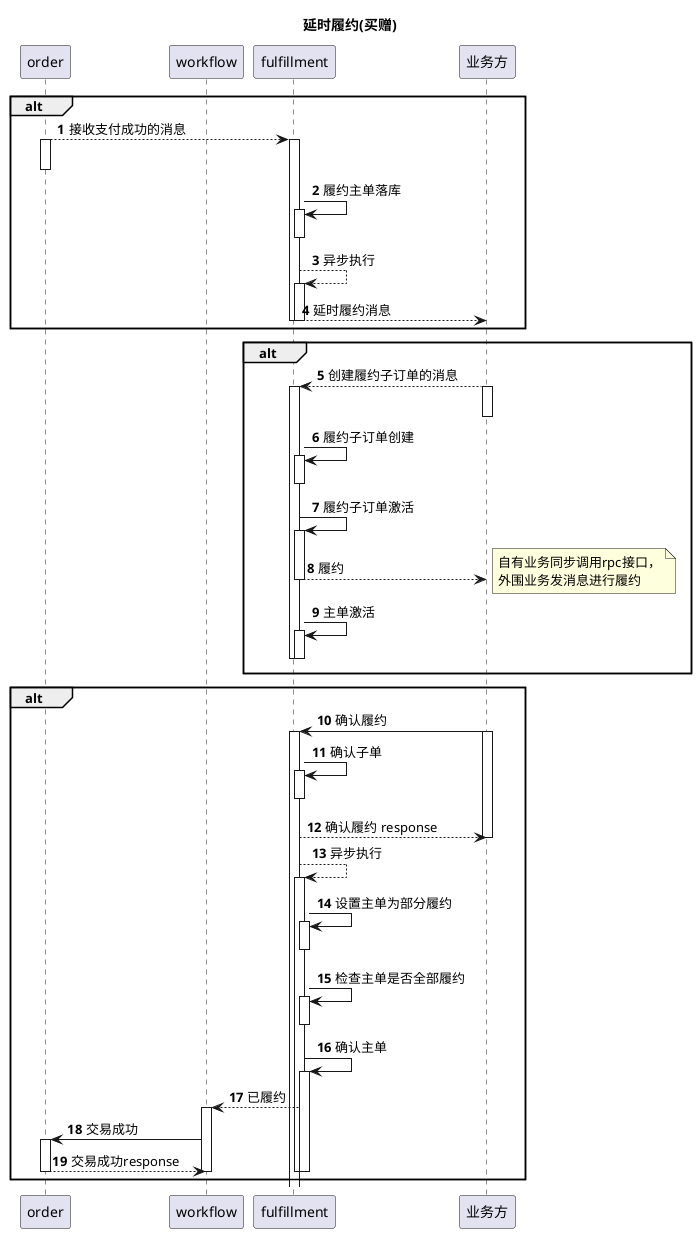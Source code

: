 @startuml
title 延时履约(买赠)
autonumber
participant order
participant workflow
participant fulfillment
participant 业务方

alt
order --> fulfillment:接收支付成功的消息
activate order
deactivate order

activate fulfillment

fulfillment -> fulfillment:履约主单落库
activate fulfillment
deactivate fulfillment

fulfillment --> fulfillment:异步执行
activate fulfillment
fulfillment --> 业务方:延时履约消息
deactivate fulfillment

deactivate fulfillment
end

alt
业务方-->fulfillment:创建履约子订单的消息
activate 业务方
deactivate 业务方

activate fulfillment

fulfillment -> fulfillment:履约子订单创建
activate fulfillment
deactivate fulfillment

fulfillment -> fulfillment:履约子订单激活
activate fulfillment
fulfillment --> 业务方:履约
note right
自有业务同步调用rpc接口，
外围业务发消息进行履约
end note
deactivate fulfillment

fulfillment -> fulfillment:主单激活
activate fulfillment
deactivate fulfillment

deactivate fulfillment
end

alt
业务方 -> fulfillment:确认履约
activate 业务方

activate fulfillment

fulfillment -> fulfillment:确认子单
activate fulfillment
deactivate fulfillment

fulfillment --> 业务方:确认履约 response
deactivate 业务方

fulfillment --> fulfillment:异步执行
activate fulfillment
fulfillment -> fulfillment:设置主单为部分履约
activate fulfillment
deactivate fulfillment

fulfillment -> fulfillment:检查主单是否全部履约
activate fulfillment
deactivate fulfillment

fulfillment -> fulfillment:确认主单
activate fulfillment
fulfillment-->workflow:已履约
activate workflow
workflow -> order:交易成功
activate order
order-->workflow:交易成功response
deactivate order
deactivate workflow
deactivate fulfillment

deactivate fulfillment
end

@enduml